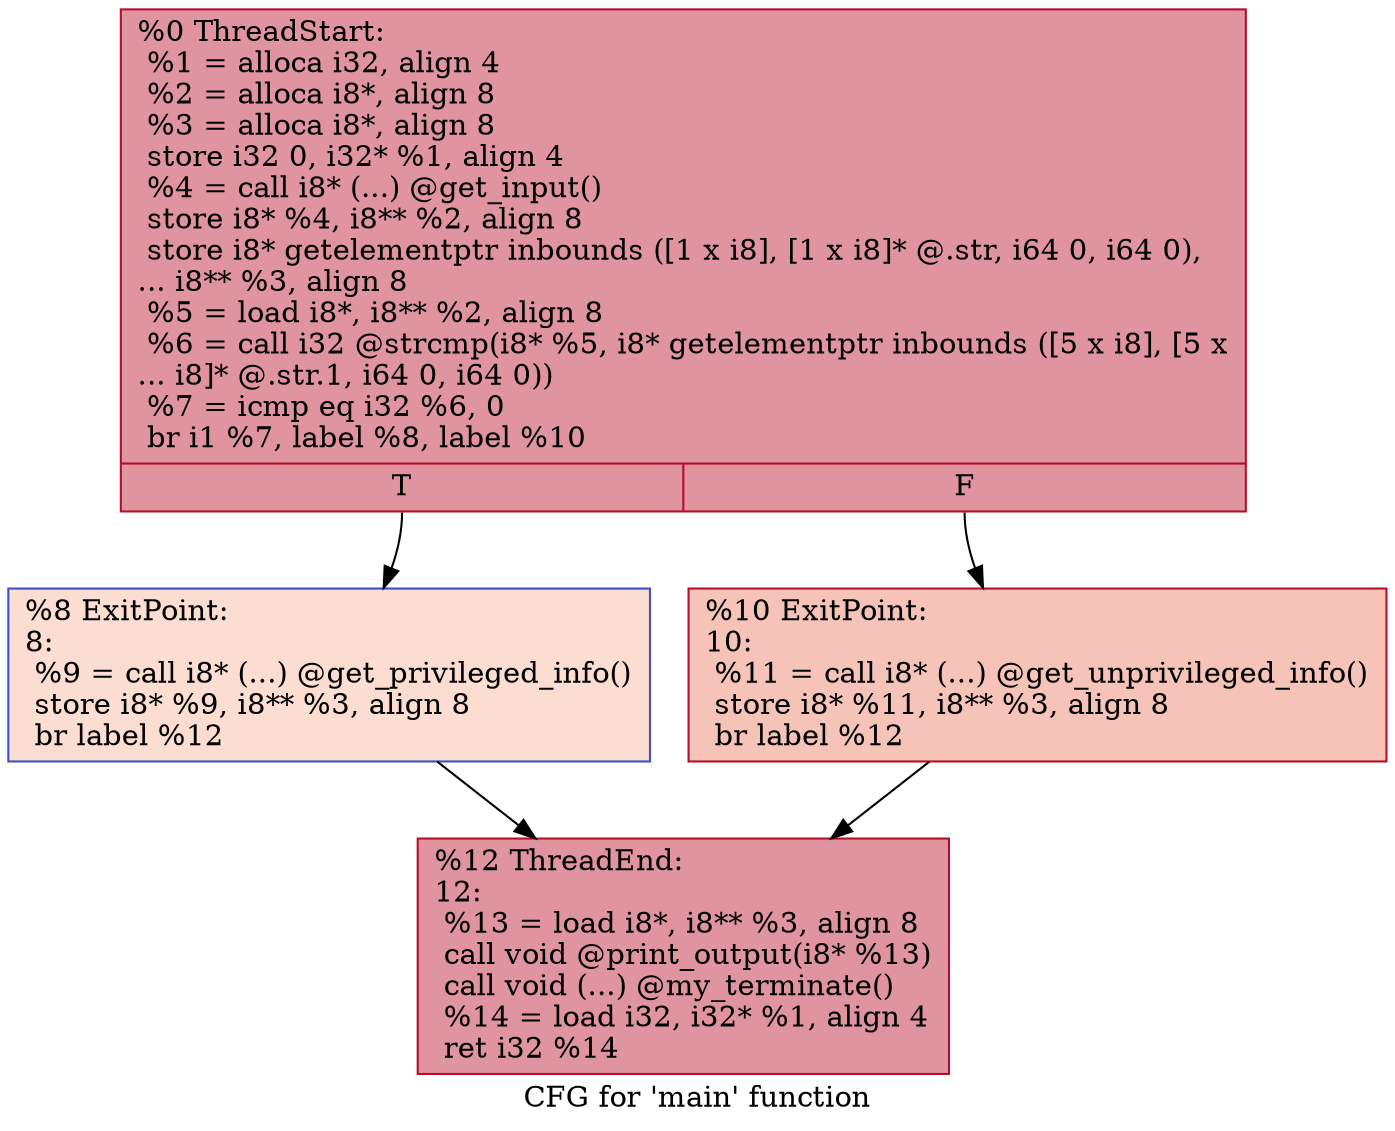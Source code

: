 digraph "CFG for 'main' function" {
	label="CFG for 'main' function";

	Node0x563697e97b40 [shape=record,color="#b70d28ff", style=filled, fillcolor="#b70d2870",label="{%0 ThreadStart:\l  %1 = alloca i32, align 4\l  %2 = alloca i8*, align 8\l  %3 = alloca i8*, align 8\l  store i32 0, i32* %1, align 4\l  %4 = call i8* (...) @get_input()\l  store i8* %4, i8** %2, align 8\l  store i8* getelementptr inbounds ([1 x i8], [1 x i8]* @.str, i64 0, i64 0),\l... i8** %3, align 8\l  %5 = load i8*, i8** %2, align 8\l  %6 = call i32 @strcmp(i8* %5, i8* getelementptr inbounds ([5 x i8], [5 x\l... i8]* @.str.1, i64 0, i64 0))\l  %7 = icmp eq i32 %6, 0\l  br i1 %7, label %8, label %10\l|{<s0>T|<s1>F}}"];
	Node0x563697e97b40:s0 -> Node0x563697e98b00;
	Node0x563697e97b40:s1 -> Node0x563697e98b50;
	Node0x563697e98b00 [shape=record,color="#3d50c3ff", style=filled, fillcolor="#f7b39670",label="{%8 ExitPoint:\l8:                                                \l  %9 = call i8* (...) @get_privileged_info()\l  store i8* %9, i8** %3, align 8\l  br label %12\l}"];
	Node0x563697e98b00 -> Node0x563697e98fb0;
	Node0x563697e98b50 [shape=record,color="#b70d28ff", style=filled, fillcolor="#e8765c70",label="{%10 ExitPoint:\l10:                                               \l  %11 = call i8* (...) @get_unprivileged_info()\l  store i8* %11, i8** %3, align 8\l  br label %12\l}"];
	Node0x563697e98b50 -> Node0x563697e98fb0;
	Node0x563697e98fb0 [shape=record,color="#b70d28ff", style=filled, fillcolor="#b70d2870",label="{%12 ThreadEnd:\l12:                                               \l  %13 = load i8*, i8** %3, align 8\l  call void @print_output(i8* %13)\l  call void (...) @my_terminate()\l  %14 = load i32, i32* %1, align 4\l  ret i32 %14\l}"];
}
